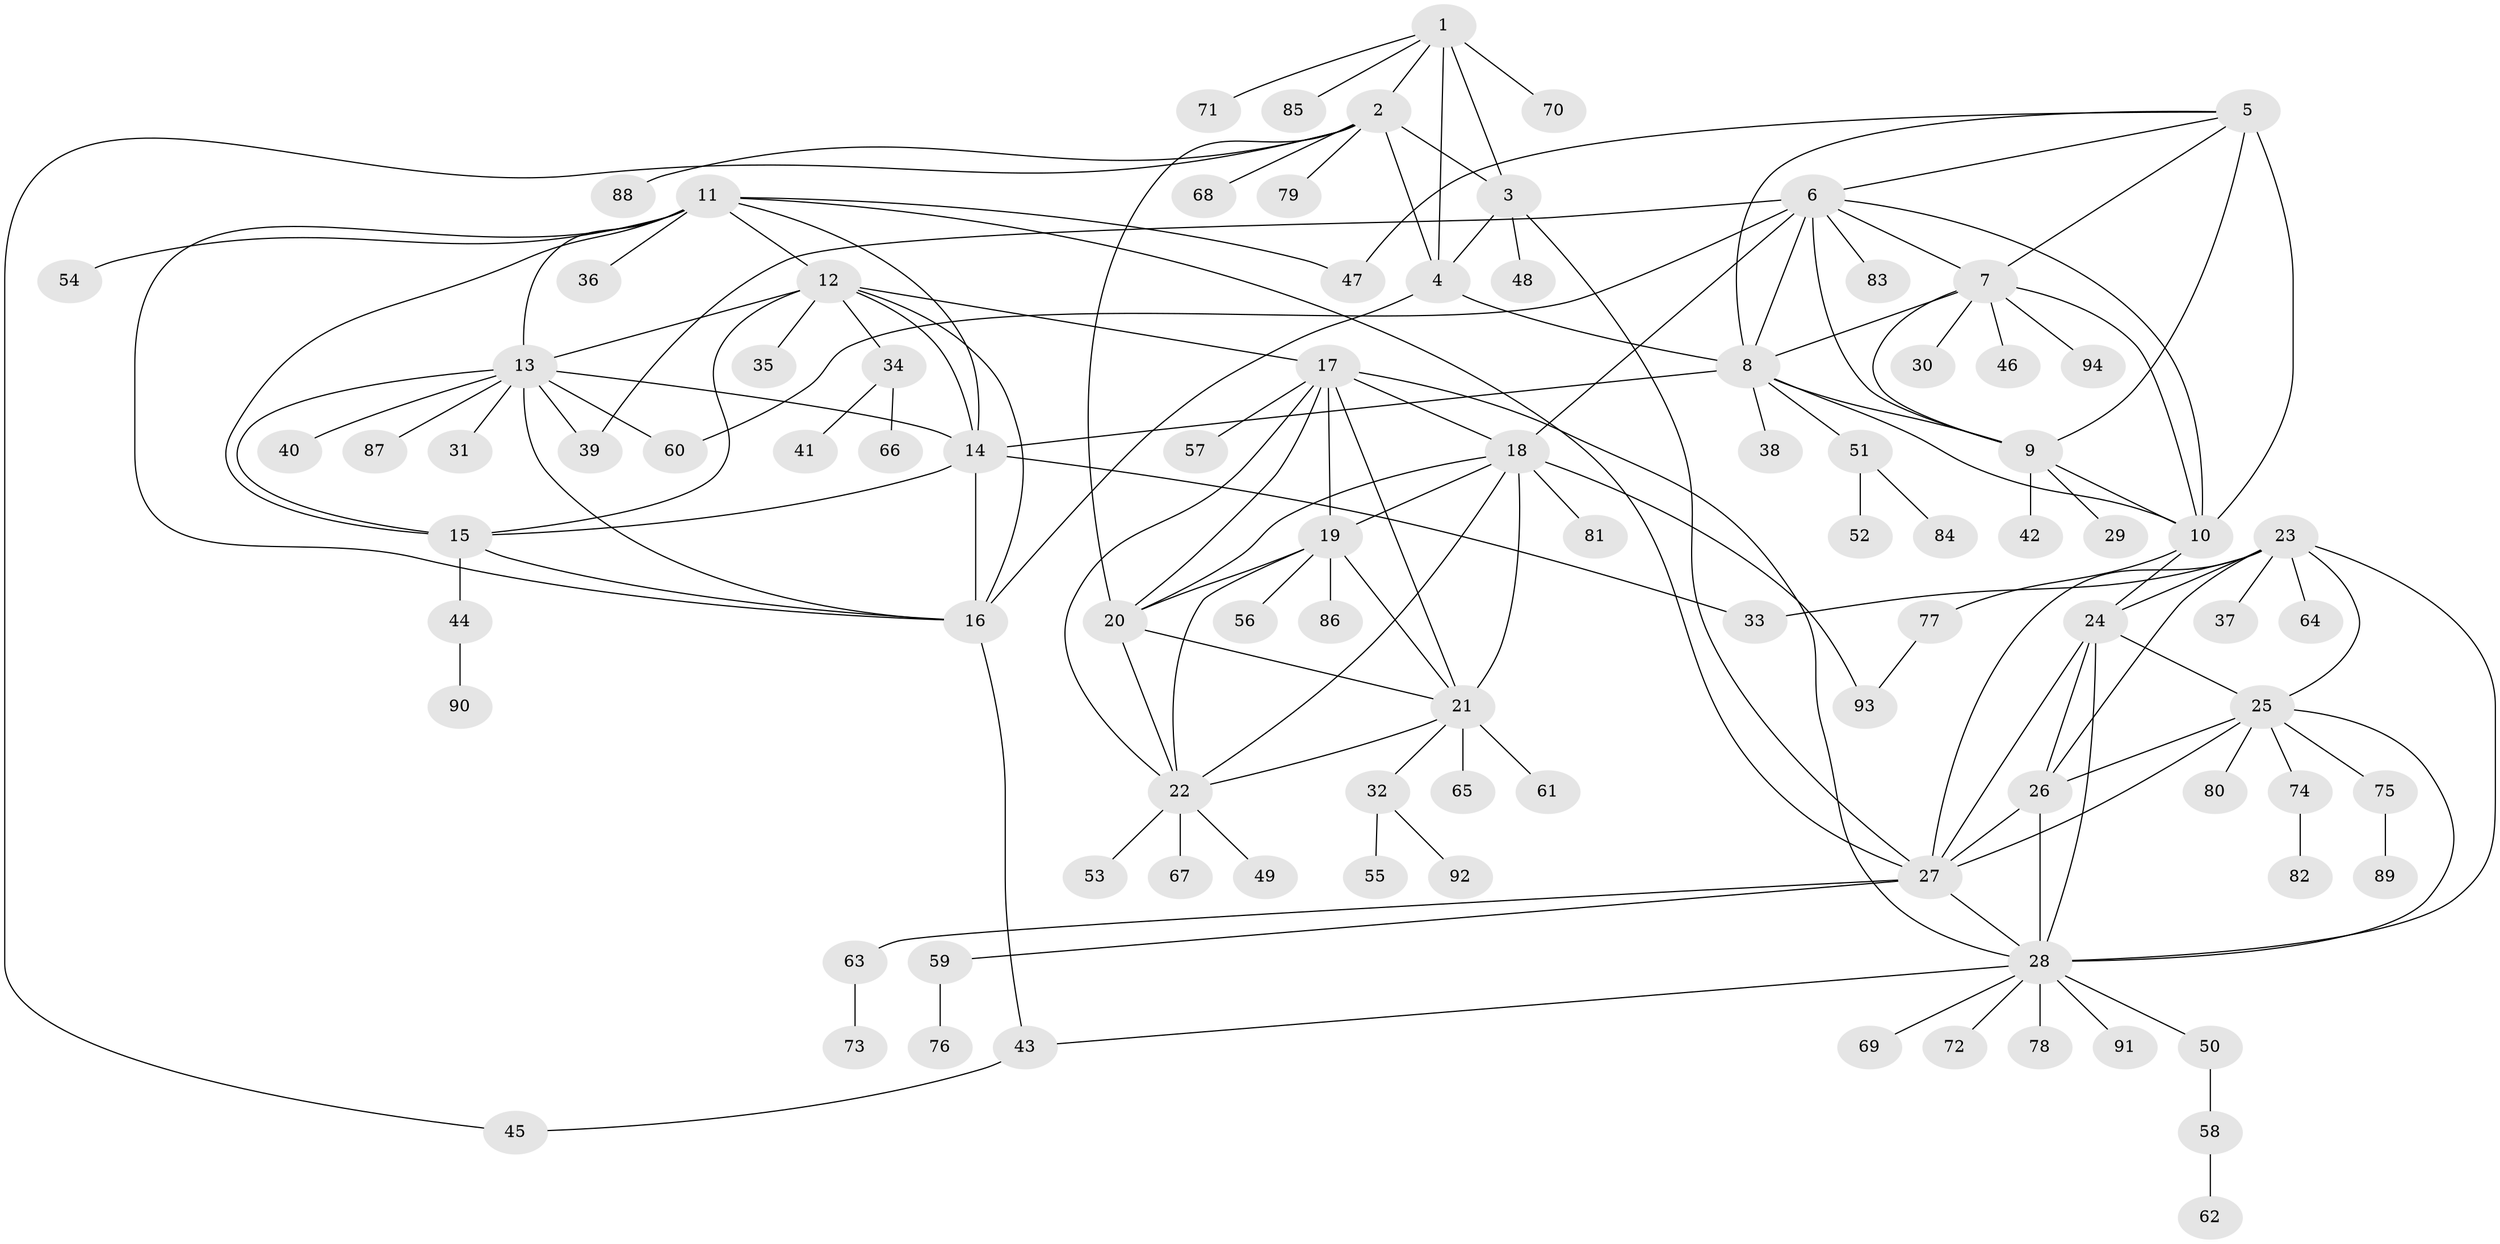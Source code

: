 // original degree distribution, {5: 0.015151515151515152, 8: 0.06060606060606061, 11: 0.015151515151515152, 10: 0.03787878787878788, 9: 0.045454545454545456, 7: 0.030303030303030304, 6: 0.015151515151515152, 13: 0.007575757575757576, 1: 0.5757575757575758, 3: 0.05303030303030303, 2: 0.14393939393939395}
// Generated by graph-tools (version 1.1) at 2025/52/03/04/25 22:52:21]
// undirected, 94 vertices, 149 edges
graph export_dot {
  node [color=gray90,style=filled];
  1;
  2;
  3;
  4;
  5;
  6;
  7;
  8;
  9;
  10;
  11;
  12;
  13;
  14;
  15;
  16;
  17;
  18;
  19;
  20;
  21;
  22;
  23;
  24;
  25;
  26;
  27;
  28;
  29;
  30;
  31;
  32;
  33;
  34;
  35;
  36;
  37;
  38;
  39;
  40;
  41;
  42;
  43;
  44;
  45;
  46;
  47;
  48;
  49;
  50;
  51;
  52;
  53;
  54;
  55;
  56;
  57;
  58;
  59;
  60;
  61;
  62;
  63;
  64;
  65;
  66;
  67;
  68;
  69;
  70;
  71;
  72;
  73;
  74;
  75;
  76;
  77;
  78;
  79;
  80;
  81;
  82;
  83;
  84;
  85;
  86;
  87;
  88;
  89;
  90;
  91;
  92;
  93;
  94;
  1 -- 2 [weight=3.0];
  1 -- 3 [weight=3.0];
  1 -- 4 [weight=3.0];
  1 -- 70 [weight=1.0];
  1 -- 71 [weight=1.0];
  1 -- 85 [weight=1.0];
  2 -- 3 [weight=1.0];
  2 -- 4 [weight=1.0];
  2 -- 20 [weight=1.0];
  2 -- 45 [weight=1.0];
  2 -- 68 [weight=1.0];
  2 -- 79 [weight=1.0];
  2 -- 88 [weight=1.0];
  3 -- 4 [weight=1.0];
  3 -- 27 [weight=1.0];
  3 -- 48 [weight=1.0];
  4 -- 8 [weight=1.0];
  4 -- 16 [weight=1.0];
  5 -- 6 [weight=1.0];
  5 -- 7 [weight=1.0];
  5 -- 8 [weight=1.0];
  5 -- 9 [weight=1.0];
  5 -- 10 [weight=4.0];
  5 -- 47 [weight=1.0];
  6 -- 7 [weight=1.0];
  6 -- 8 [weight=1.0];
  6 -- 9 [weight=1.0];
  6 -- 10 [weight=1.0];
  6 -- 18 [weight=1.0];
  6 -- 39 [weight=1.0];
  6 -- 60 [weight=1.0];
  6 -- 83 [weight=1.0];
  7 -- 8 [weight=1.0];
  7 -- 9 [weight=1.0];
  7 -- 10 [weight=1.0];
  7 -- 30 [weight=1.0];
  7 -- 46 [weight=1.0];
  7 -- 94 [weight=1.0];
  8 -- 9 [weight=1.0];
  8 -- 10 [weight=1.0];
  8 -- 14 [weight=1.0];
  8 -- 38 [weight=1.0];
  8 -- 51 [weight=1.0];
  9 -- 10 [weight=1.0];
  9 -- 29 [weight=1.0];
  9 -- 42 [weight=1.0];
  10 -- 24 [weight=1.0];
  10 -- 77 [weight=1.0];
  11 -- 12 [weight=1.0];
  11 -- 13 [weight=1.0];
  11 -- 14 [weight=1.0];
  11 -- 15 [weight=1.0];
  11 -- 16 [weight=1.0];
  11 -- 27 [weight=1.0];
  11 -- 36 [weight=1.0];
  11 -- 47 [weight=1.0];
  11 -- 54 [weight=1.0];
  12 -- 13 [weight=1.0];
  12 -- 14 [weight=1.0];
  12 -- 15 [weight=1.0];
  12 -- 16 [weight=1.0];
  12 -- 17 [weight=1.0];
  12 -- 34 [weight=1.0];
  12 -- 35 [weight=1.0];
  13 -- 14 [weight=1.0];
  13 -- 15 [weight=1.0];
  13 -- 16 [weight=1.0];
  13 -- 31 [weight=1.0];
  13 -- 39 [weight=1.0];
  13 -- 40 [weight=1.0];
  13 -- 60 [weight=1.0];
  13 -- 87 [weight=1.0];
  14 -- 15 [weight=1.0];
  14 -- 16 [weight=1.0];
  14 -- 33 [weight=1.0];
  15 -- 16 [weight=1.0];
  15 -- 44 [weight=1.0];
  16 -- 43 [weight=1.0];
  17 -- 18 [weight=1.0];
  17 -- 19 [weight=1.0];
  17 -- 20 [weight=1.0];
  17 -- 21 [weight=1.0];
  17 -- 22 [weight=1.0];
  17 -- 28 [weight=1.0];
  17 -- 57 [weight=1.0];
  18 -- 19 [weight=1.0];
  18 -- 20 [weight=1.0];
  18 -- 21 [weight=1.0];
  18 -- 22 [weight=1.0];
  18 -- 81 [weight=1.0];
  18 -- 93 [weight=1.0];
  19 -- 20 [weight=1.0];
  19 -- 21 [weight=1.0];
  19 -- 22 [weight=1.0];
  19 -- 56 [weight=1.0];
  19 -- 86 [weight=1.0];
  20 -- 21 [weight=1.0];
  20 -- 22 [weight=1.0];
  21 -- 22 [weight=1.0];
  21 -- 32 [weight=1.0];
  21 -- 61 [weight=1.0];
  21 -- 65 [weight=1.0];
  22 -- 49 [weight=1.0];
  22 -- 53 [weight=1.0];
  22 -- 67 [weight=1.0];
  23 -- 24 [weight=1.0];
  23 -- 25 [weight=1.0];
  23 -- 26 [weight=1.0];
  23 -- 27 [weight=1.0];
  23 -- 28 [weight=1.0];
  23 -- 33 [weight=1.0];
  23 -- 37 [weight=1.0];
  23 -- 64 [weight=1.0];
  24 -- 25 [weight=1.0];
  24 -- 26 [weight=1.0];
  24 -- 27 [weight=1.0];
  24 -- 28 [weight=1.0];
  25 -- 26 [weight=1.0];
  25 -- 27 [weight=1.0];
  25 -- 28 [weight=1.0];
  25 -- 74 [weight=1.0];
  25 -- 75 [weight=1.0];
  25 -- 80 [weight=1.0];
  26 -- 27 [weight=1.0];
  26 -- 28 [weight=1.0];
  27 -- 28 [weight=1.0];
  27 -- 59 [weight=1.0];
  27 -- 63 [weight=1.0];
  28 -- 43 [weight=1.0];
  28 -- 50 [weight=1.0];
  28 -- 69 [weight=1.0];
  28 -- 72 [weight=1.0];
  28 -- 78 [weight=1.0];
  28 -- 91 [weight=1.0];
  32 -- 55 [weight=1.0];
  32 -- 92 [weight=1.0];
  34 -- 41 [weight=1.0];
  34 -- 66 [weight=1.0];
  43 -- 45 [weight=1.0];
  44 -- 90 [weight=1.0];
  50 -- 58 [weight=1.0];
  51 -- 52 [weight=1.0];
  51 -- 84 [weight=1.0];
  58 -- 62 [weight=1.0];
  59 -- 76 [weight=1.0];
  63 -- 73 [weight=1.0];
  74 -- 82 [weight=1.0];
  75 -- 89 [weight=1.0];
  77 -- 93 [weight=1.0];
}
